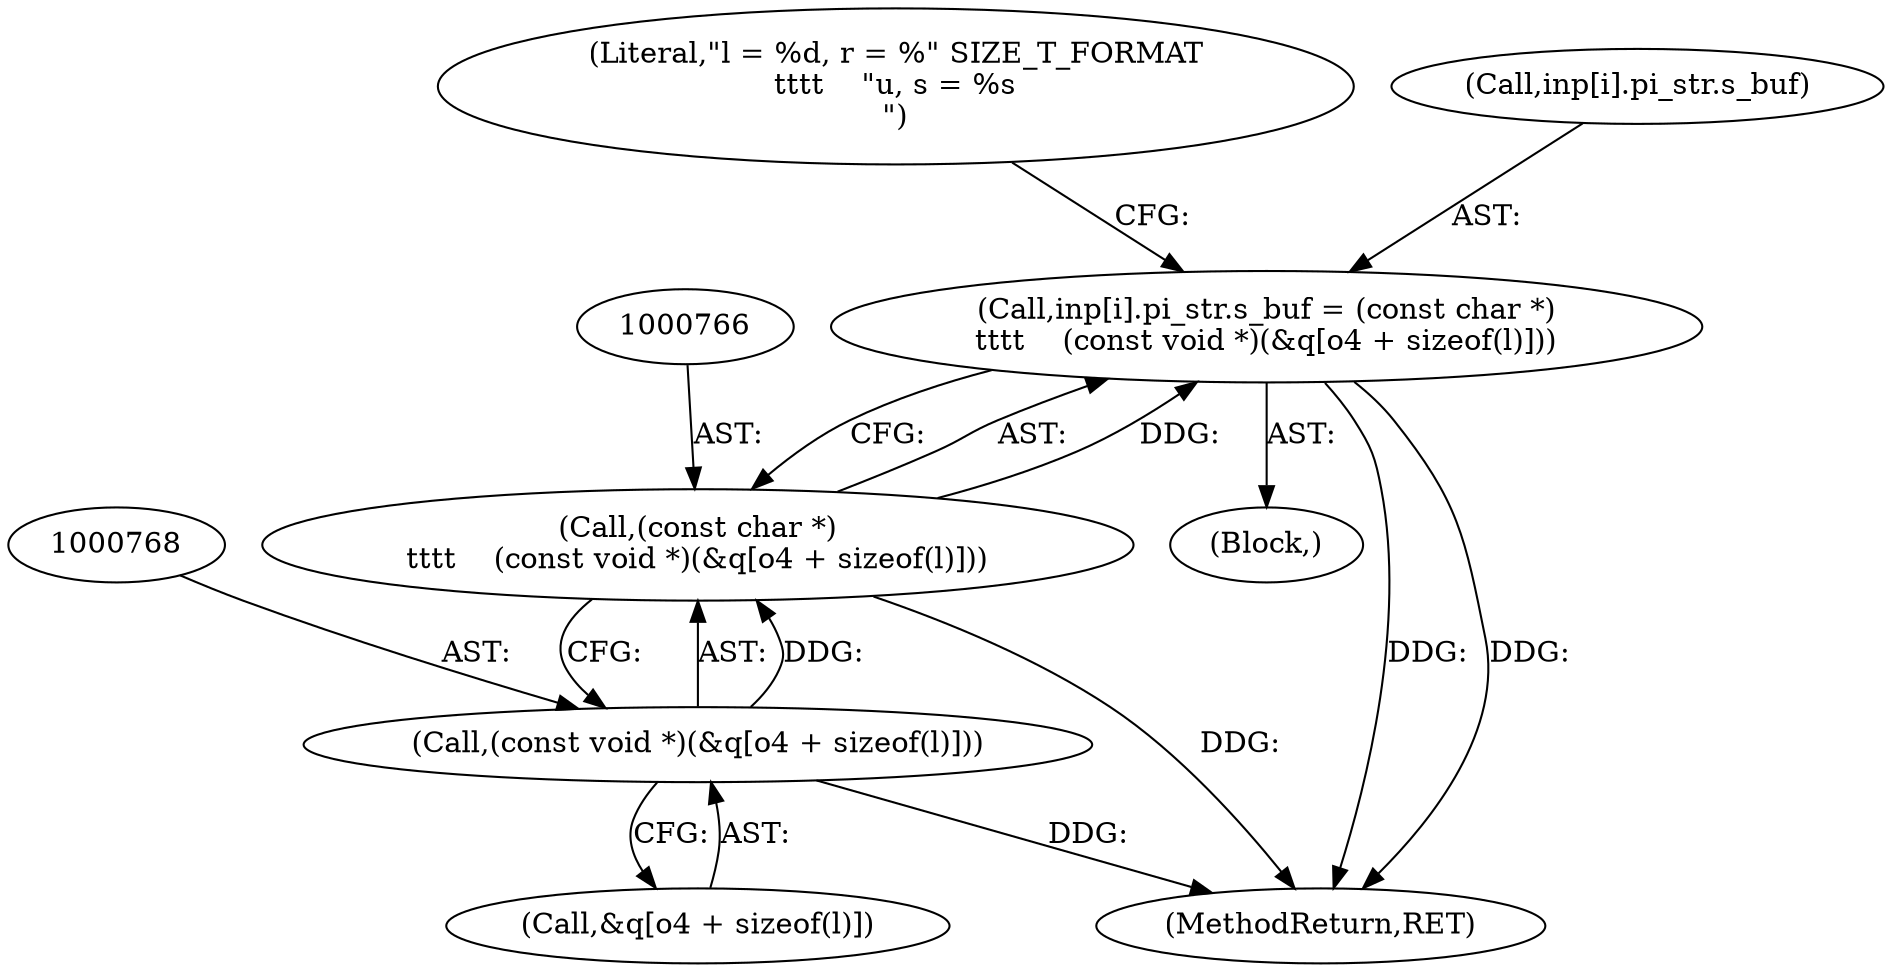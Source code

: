 digraph "0_php-src_0641e56be1af003aa02c7c6b0184466540637233@integer" {
"1000757" [label="(Call,inp[i].pi_str.s_buf = (const char *)\n\t\t\t\t    (const void *)(&q[o4 + sizeof(l)]))"];
"1000765" [label="(Call,(const char *)\n\t\t\t\t    (const void *)(&q[o4 + sizeof(l)]))"];
"1000767" [label="(Call,(const void *)(&q[o4 + sizeof(l)]))"];
"1000778" [label="(Literal,\"l = %d, r = %\" SIZE_T_FORMAT\n\t\t\t\t    \"u, s = %s\n\")"];
"1000741" [label="(Block,)"];
"1000758" [label="(Call,inp[i].pi_str.s_buf)"];
"1000765" [label="(Call,(const char *)\n\t\t\t\t    (const void *)(&q[o4 + sizeof(l)]))"];
"1000767" [label="(Call,(const void *)(&q[o4 + sizeof(l)]))"];
"1000769" [label="(Call,&q[o4 + sizeof(l)])"];
"1000883" [label="(MethodReturn,RET)"];
"1000757" [label="(Call,inp[i].pi_str.s_buf = (const char *)\n\t\t\t\t    (const void *)(&q[o4 + sizeof(l)]))"];
"1000757" -> "1000741"  [label="AST: "];
"1000757" -> "1000765"  [label="CFG: "];
"1000758" -> "1000757"  [label="AST: "];
"1000765" -> "1000757"  [label="AST: "];
"1000778" -> "1000757"  [label="CFG: "];
"1000757" -> "1000883"  [label="DDG: "];
"1000757" -> "1000883"  [label="DDG: "];
"1000765" -> "1000757"  [label="DDG: "];
"1000765" -> "1000767"  [label="CFG: "];
"1000766" -> "1000765"  [label="AST: "];
"1000767" -> "1000765"  [label="AST: "];
"1000765" -> "1000883"  [label="DDG: "];
"1000767" -> "1000765"  [label="DDG: "];
"1000767" -> "1000769"  [label="CFG: "];
"1000768" -> "1000767"  [label="AST: "];
"1000769" -> "1000767"  [label="AST: "];
"1000767" -> "1000883"  [label="DDG: "];
}

